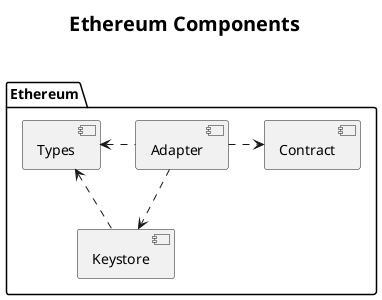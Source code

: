@startuml ethereum_components

title Ethereum Components\n

skinparam {
    TitleFontSize 20
    ClassFontSize 14
    DefaultTextAlignment center
    LegendFontSize 12
    LegendBackgroundColor LightGrey
    LegendBorderColor White
}

'Platform Specific Components
package "Ethereum" as Platform_Specific_Components {
    component "Contract" as Contract_Manager
    component "Keystore" as OnChain_Key_Handler
    component "Adapter" as Transaction_Adapter
    component "Types" as Ethereum_Types
}

'Cross package dependencies
Transaction_Adapter ..> OnChain_Key_Handler
Transaction_Adapter .right.> Contract_Manager
Transaction_Adapter .left.> Ethereum_Types
OnChain_Key_Handler .up.> Ethereum_Types

@enduml
